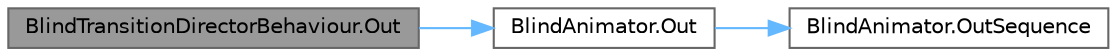 digraph "BlindTransitionDirectorBehaviour.Out"
{
 // LATEX_PDF_SIZE
  bgcolor="transparent";
  edge [fontname=Helvetica,fontsize=10,labelfontname=Helvetica,labelfontsize=10];
  node [fontname=Helvetica,fontsize=10,shape=box,height=0.2,width=0.4];
  rankdir="LR";
  Node1 [id="Node000001",label="BlindTransitionDirectorBehaviour.Out",height=0.2,width=0.4,color="gray40", fillcolor="grey60", style="filled", fontcolor="black",tooltip=" "];
  Node1 -> Node2 [id="edge1_Node000001_Node000002",color="steelblue1",style="solid",tooltip=" "];
  Node2 [id="Node000002",label="BlindAnimator.Out",height=0.2,width=0.4,color="grey40", fillcolor="white", style="filled",URL="$class_blind_animator.html#aebc49a5cca9293630d921e75a88722e1",tooltip=" "];
  Node2 -> Node3 [id="edge2_Node000002_Node000003",color="steelblue1",style="solid",tooltip=" "];
  Node3 [id="Node000003",label="BlindAnimator.OutSequence",height=0.2,width=0.4,color="grey40", fillcolor="white", style="filled",URL="$class_blind_animator.html#aeaf5a3a1227a80097f4a0c43fb9359e0",tooltip=" "];
}
